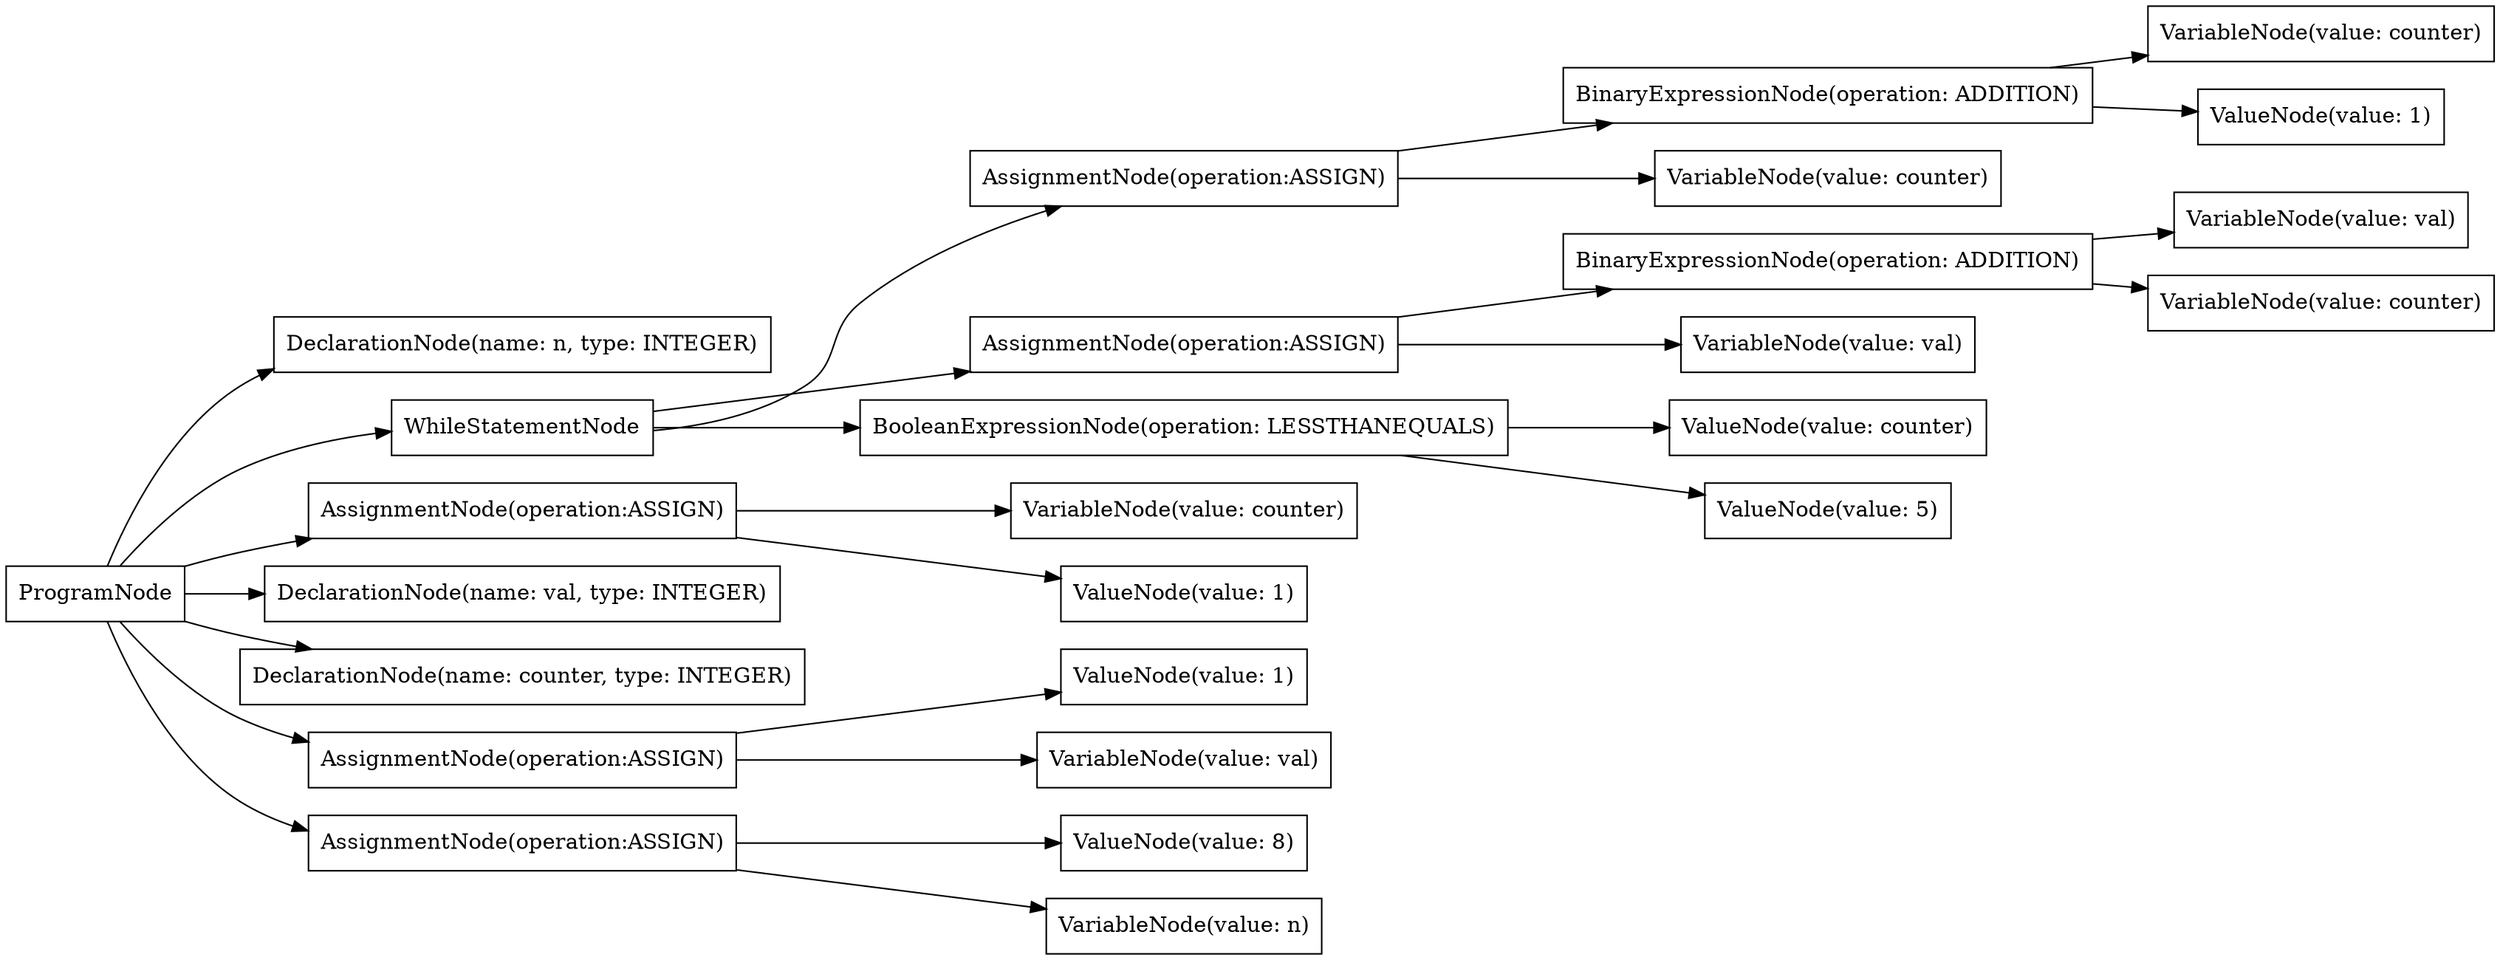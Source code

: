 digraph G {
rankdir=LR
"e295169e-8f21-4cae-9c8f-1da25db67e9c" [label="ProgramNode" shape="box"];
"7196cefe-f768-4a7e-aade-58d1320dff7f" [label="ValueNode(value: counter)" shape="box"];
"c1ceed44-54b7-40e4-b26e-4e6dcb265070" [label="ValueNode(value: 1)" shape="box"];
"d106d443-c94f-4ca9-b2fd-115cf1289b64" [label="AssignmentNode(operation:ASSIGN)" shape="box"];
"a5a79a7a-2073-4c64-926c-c6011f41baf6" [label="VariableNode(value: counter)" shape="box"];
"f0a1bcbc-40a8-4a6e-8bc9-b437f552aee5" [label="VariableNode(value: val)" shape="box"];
"989cbe37-e942-4a25-b0c9-36cd0b634f78" [label="DeclarationNode(name: n, type: INTEGER)" shape="box"];
"5124aed2-47fe-484e-92ad-b717d41bdef0" [label="BinaryExpressionNode(operation: ADDITION)" shape="box"];
"9817173e-f087-487b-bd83-3e005961956b" [label="ValueNode(value: 8)" shape="box"];
"fe9f4b9d-259a-4439-a4f9-ffa3d5ab214c" [label="WhileStatementNode" shape="box"];
"8d33e27c-7493-4922-99e1-aeff51ca44f6" [label="BinaryExpressionNode(operation: ADDITION)" shape="box"];
"889a0d46-9c0a-45d0-b188-9792a9074d86" [label="VariableNode(value: counter)" shape="box"];
"2d5a8bf6-3d74-4bea-9595-7e83a726859c" [label="ValueNode(value: 5)" shape="box"];
"22354970-c9e3-4f28-b09d-32d2fd0edbd0" [label="AssignmentNode(operation:ASSIGN)" shape="box"];
"57ba57c9-7331-4360-b88d-307bf16b3e98" [label="AssignmentNode(operation:ASSIGN)" shape="box"];
"16e20852-6f52-4c86-a83d-bec43d1f49a5" [label="VariableNode(value: counter)" shape="box"];
"c2a43c99-36a6-4b96-811f-8b51716e3b04" [label="BooleanExpressionNode(operation: LESSTHANEQUALS)" shape="box"];
"156e8229-beb1-455d-9cbe-4ff6528d9304" [label="DeclarationNode(name: val, type: INTEGER)" shape="box"];
"54f4380f-c163-4b5d-b4b9-49bb458b10a2" [label="VariableNode(value: counter)" shape="box"];
"23e682a7-a474-417f-98da-88b8619638cb" [label="DeclarationNode(name: counter, type: INTEGER)" shape="box"];
"daa7910f-b87c-452d-b0cd-30746914bfa3" [label="VariableNode(value: val)" shape="box"];
"ff06f0b3-112a-4da3-a592-434653bb6029" [label="AssignmentNode(operation:ASSIGN)" shape="box"];
"d9ac3926-e17b-4808-9a9a-6b2c8bc7acb4" [label="VariableNode(value: n)" shape="box"];
"45ffa1e9-500e-4a5f-9991-9164e09ab294" [label="VariableNode(value: val)" shape="box"];
"90373ecb-c37f-4651-9c32-ceda0ca69ae0" [label="ValueNode(value: 1)" shape="box"];
"632959f0-5861-4d5e-8e4e-f424b0d293e0" [label="AssignmentNode(operation:ASSIGN)" shape="box"];
"9d339842-6970-4968-b975-d2bfd9ed8b70" [label="ValueNode(value: 1)" shape="box"];
"e295169e-8f21-4cae-9c8f-1da25db67e9c" -> "989cbe37-e942-4a25-b0c9-36cd0b634f78";
"e295169e-8f21-4cae-9c8f-1da25db67e9c" -> "156e8229-beb1-455d-9cbe-4ff6528d9304";
"e295169e-8f21-4cae-9c8f-1da25db67e9c" -> "23e682a7-a474-417f-98da-88b8619638cb";
"e295169e-8f21-4cae-9c8f-1da25db67e9c" -> "632959f0-5861-4d5e-8e4e-f424b0d293e0";
"632959f0-5861-4d5e-8e4e-f424b0d293e0" -> "d9ac3926-e17b-4808-9a9a-6b2c8bc7acb4";
"632959f0-5861-4d5e-8e4e-f424b0d293e0" -> "9817173e-f087-487b-bd83-3e005961956b";
"e295169e-8f21-4cae-9c8f-1da25db67e9c" -> "ff06f0b3-112a-4da3-a592-434653bb6029";
"ff06f0b3-112a-4da3-a592-434653bb6029" -> "45ffa1e9-500e-4a5f-9991-9164e09ab294";
"ff06f0b3-112a-4da3-a592-434653bb6029" -> "c1ceed44-54b7-40e4-b26e-4e6dcb265070";
"e295169e-8f21-4cae-9c8f-1da25db67e9c" -> "22354970-c9e3-4f28-b09d-32d2fd0edbd0";
"22354970-c9e3-4f28-b09d-32d2fd0edbd0" -> "54f4380f-c163-4b5d-b4b9-49bb458b10a2";
"22354970-c9e3-4f28-b09d-32d2fd0edbd0" -> "9d339842-6970-4968-b975-d2bfd9ed8b70";
"e295169e-8f21-4cae-9c8f-1da25db67e9c" -> "fe9f4b9d-259a-4439-a4f9-ffa3d5ab214c";
"fe9f4b9d-259a-4439-a4f9-ffa3d5ab214c" -> "c2a43c99-36a6-4b96-811f-8b51716e3b04";
"c2a43c99-36a6-4b96-811f-8b51716e3b04" -> "7196cefe-f768-4a7e-aade-58d1320dff7f";
"c2a43c99-36a6-4b96-811f-8b51716e3b04" -> "2d5a8bf6-3d74-4bea-9595-7e83a726859c";
"fe9f4b9d-259a-4439-a4f9-ffa3d5ab214c" -> "57ba57c9-7331-4360-b88d-307bf16b3e98";
"57ba57c9-7331-4360-b88d-307bf16b3e98" -> "daa7910f-b87c-452d-b0cd-30746914bfa3";
"57ba57c9-7331-4360-b88d-307bf16b3e98" -> "5124aed2-47fe-484e-92ad-b717d41bdef0";
"5124aed2-47fe-484e-92ad-b717d41bdef0" -> "f0a1bcbc-40a8-4a6e-8bc9-b437f552aee5";
"5124aed2-47fe-484e-92ad-b717d41bdef0" -> "16e20852-6f52-4c86-a83d-bec43d1f49a5";
"fe9f4b9d-259a-4439-a4f9-ffa3d5ab214c" -> "d106d443-c94f-4ca9-b2fd-115cf1289b64";
"d106d443-c94f-4ca9-b2fd-115cf1289b64" -> "889a0d46-9c0a-45d0-b188-9792a9074d86";
"d106d443-c94f-4ca9-b2fd-115cf1289b64" -> "8d33e27c-7493-4922-99e1-aeff51ca44f6";
"8d33e27c-7493-4922-99e1-aeff51ca44f6" -> "a5a79a7a-2073-4c64-926c-c6011f41baf6";
"8d33e27c-7493-4922-99e1-aeff51ca44f6" -> "90373ecb-c37f-4651-9c32-ceda0ca69ae0";
}